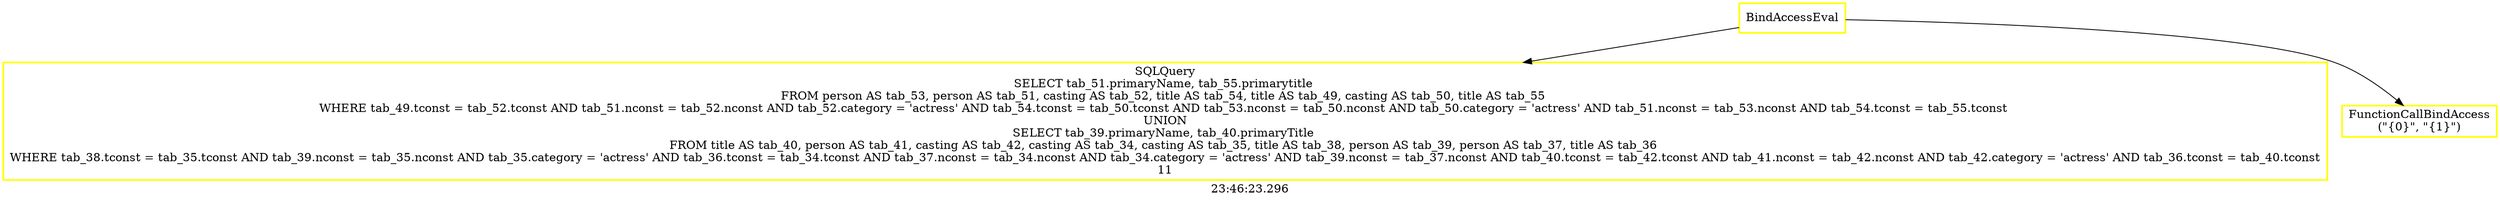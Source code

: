 digraph  g{ graph[label = "23:46:23.296"]
node [shape=rectangle, color=black, fontcolor=black, style=bold] edge [color=black] 0 [label="BindAccessEval", color = yellow] ; 
1 [label="SQLQuery
SELECT tab_51.primaryName, tab_55.primarytitle 
FROM person AS tab_53, person AS tab_51, casting AS tab_52, title AS tab_54, title AS tab_49, casting AS tab_50, title AS tab_55 
WHERE tab_49.tconst = tab_52.tconst AND tab_51.nconst = tab_52.nconst AND tab_52.category = 'actress' AND tab_54.tconst = tab_50.tconst AND tab_53.nconst = tab_50.nconst AND tab_50.category = 'actress' AND tab_51.nconst = tab_53.nconst AND tab_54.tconst = tab_55.tconst 
UNION
SELECT tab_39.primaryName, tab_40.primaryTitle 
FROM title AS tab_40, person AS tab_41, casting AS tab_42, casting AS tab_34, casting AS tab_35, title AS tab_38, person AS tab_39, person AS tab_37, title AS tab_36 
WHERE tab_38.tconst = tab_35.tconst AND tab_39.nconst = tab_35.nconst AND tab_35.category = 'actress' AND tab_36.tconst = tab_34.tconst AND tab_37.nconst = tab_34.nconst AND tab_34.category = 'actress' AND tab_39.nconst = tab_37.nconst AND tab_40.tconst = tab_42.tconst AND tab_41.nconst = tab_42.nconst AND tab_42.category = 'actress' AND tab_36.tconst = tab_40.tconst
11", color = yellow] ; 
0 -> 1 ; 
2 [label="FunctionCallBindAccess
(\"{0}\", \"{1}\")", color = yellow] ; 
0 -> 2 ; 
}

